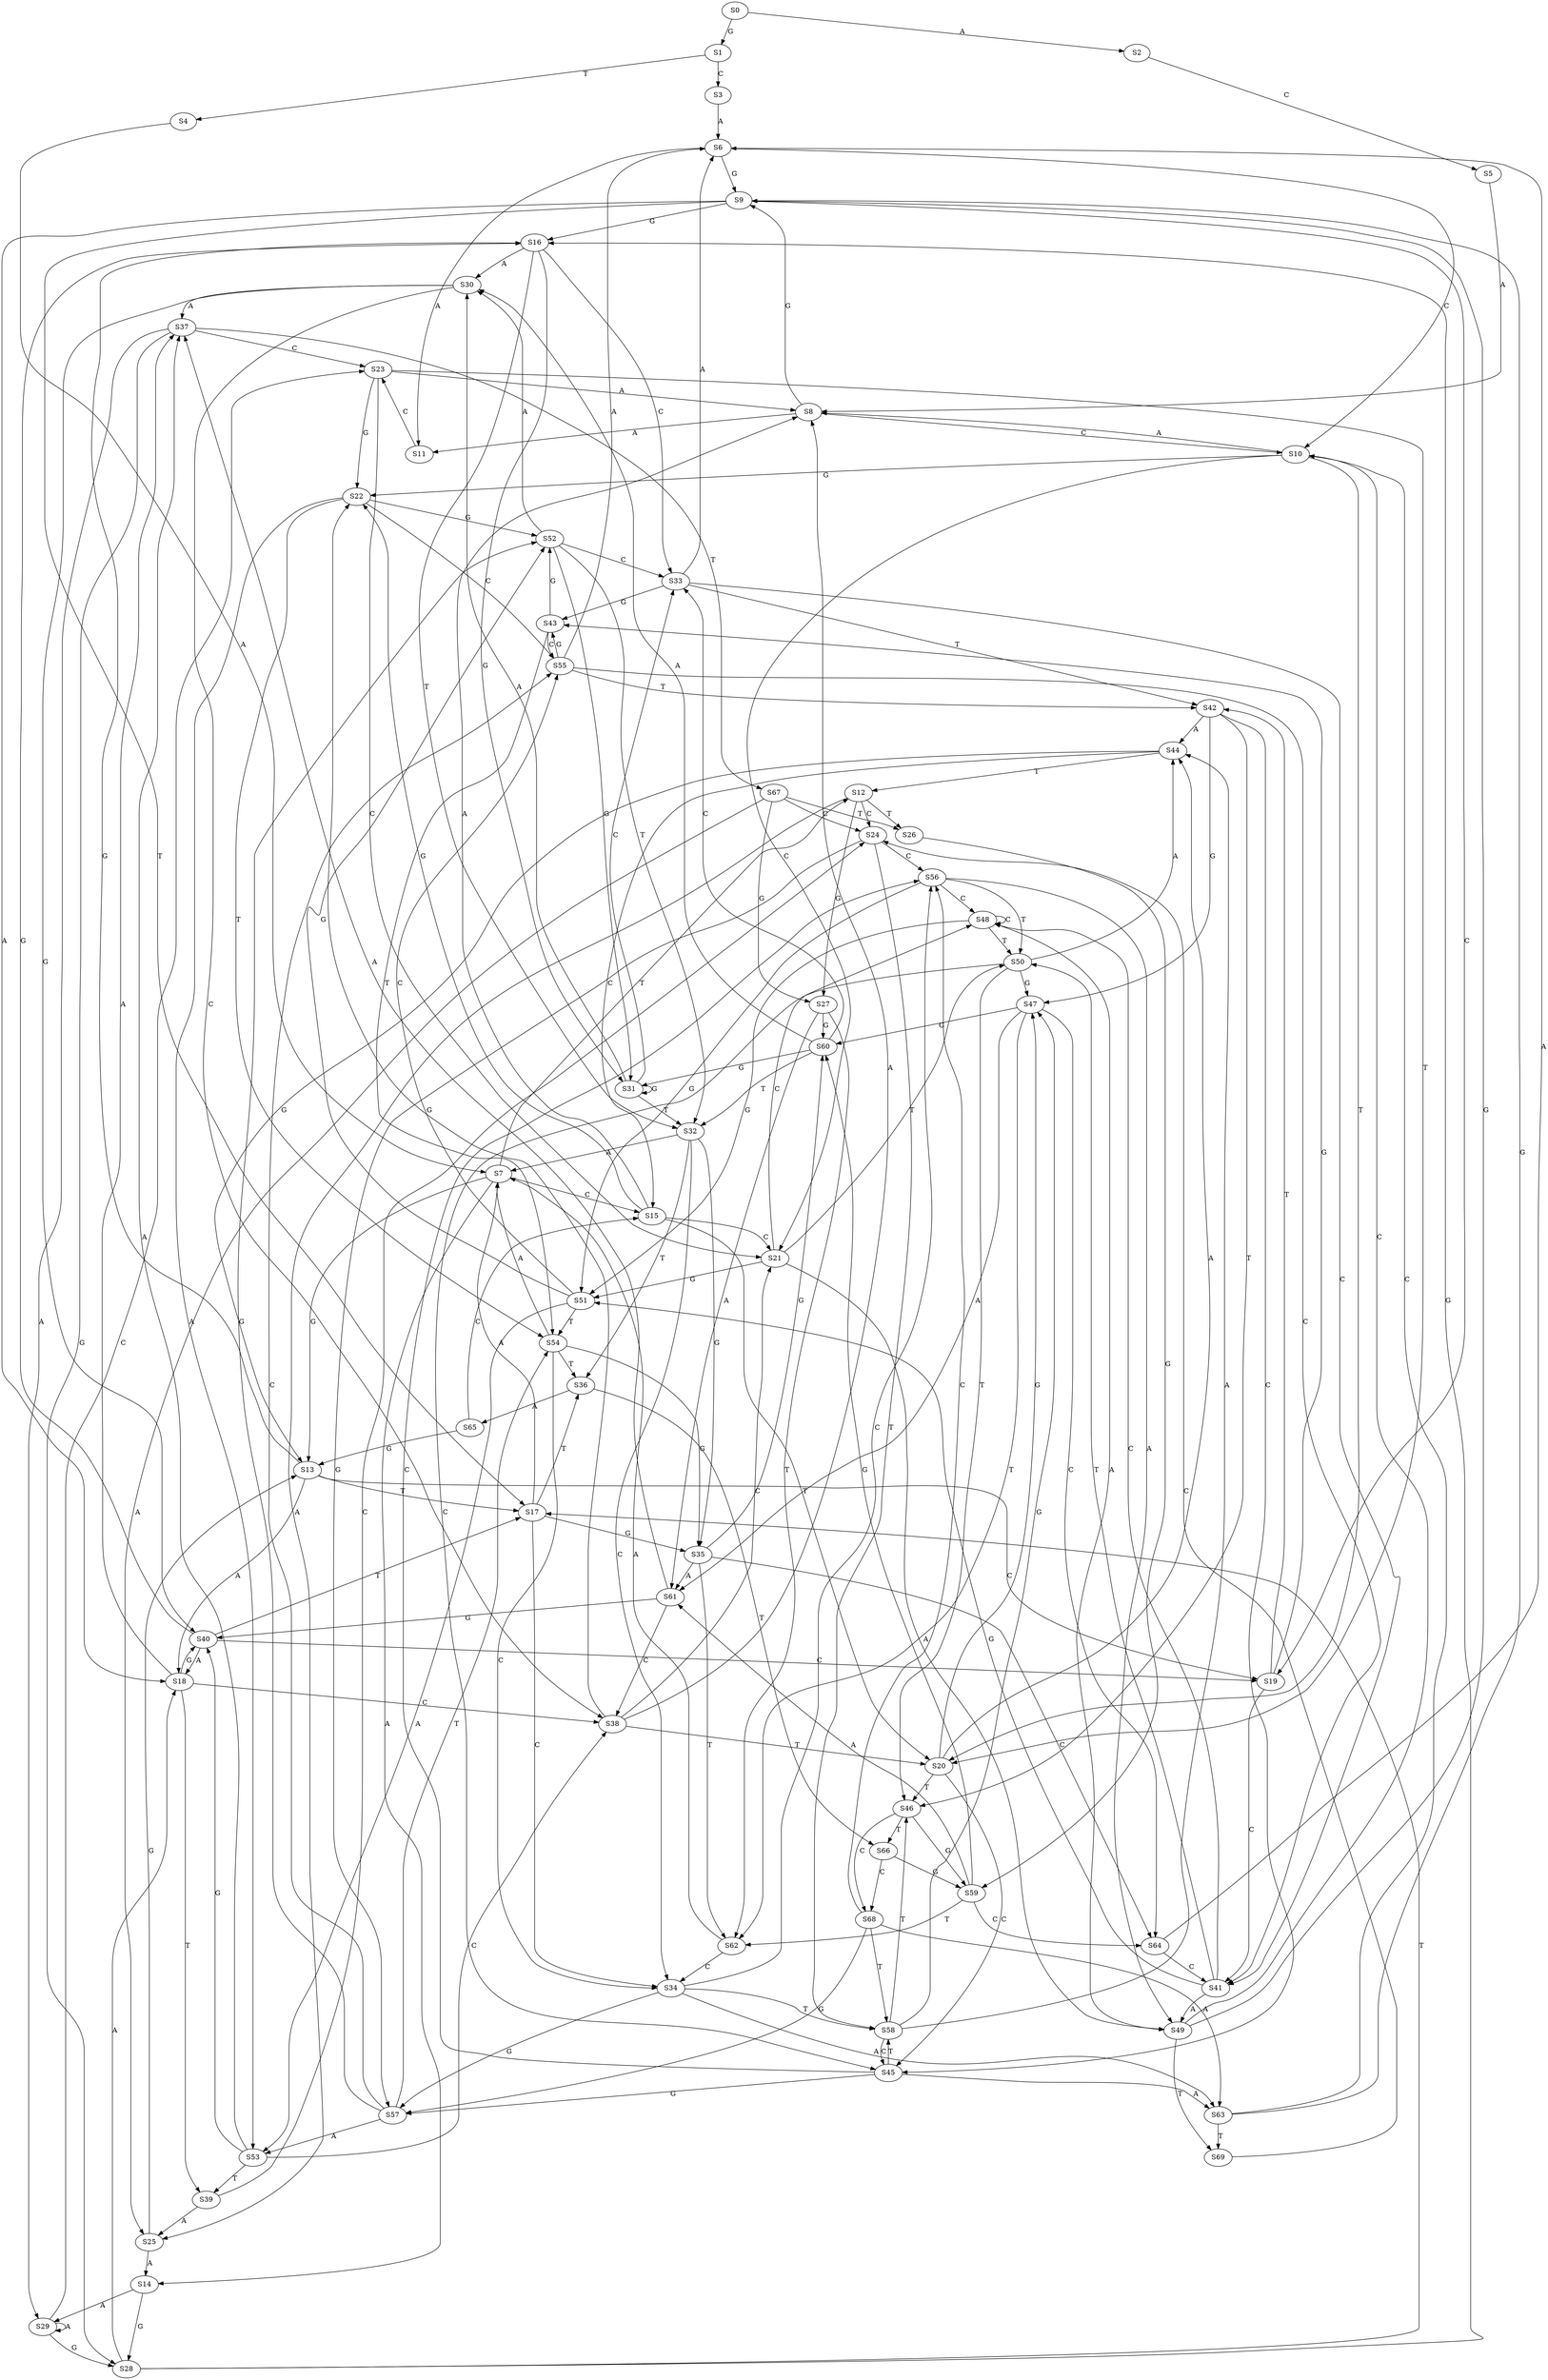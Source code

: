 strict digraph  {
	S0 -> S1 [ label = G ];
	S0 -> S2 [ label = A ];
	S1 -> S3 [ label = C ];
	S1 -> S4 [ label = T ];
	S2 -> S5 [ label = C ];
	S3 -> S6 [ label = A ];
	S4 -> S7 [ label = A ];
	S5 -> S8 [ label = A ];
	S6 -> S9 [ label = G ];
	S6 -> S10 [ label = C ];
	S6 -> S11 [ label = A ];
	S7 -> S12 [ label = T ];
	S7 -> S13 [ label = G ];
	S7 -> S14 [ label = A ];
	S7 -> S15 [ label = C ];
	S8 -> S9 [ label = G ];
	S8 -> S10 [ label = C ];
	S8 -> S11 [ label = A ];
	S9 -> S16 [ label = G ];
	S9 -> S17 [ label = T ];
	S9 -> S18 [ label = A ];
	S9 -> S19 [ label = C ];
	S10 -> S20 [ label = T ];
	S10 -> S21 [ label = C ];
	S10 -> S8 [ label = A ];
	S10 -> S22 [ label = G ];
	S11 -> S23 [ label = C ];
	S12 -> S24 [ label = C ];
	S12 -> S25 [ label = A ];
	S12 -> S26 [ label = T ];
	S12 -> S27 [ label = G ];
	S13 -> S17 [ label = T ];
	S13 -> S18 [ label = A ];
	S13 -> S19 [ label = C ];
	S13 -> S16 [ label = G ];
	S14 -> S28 [ label = G ];
	S14 -> S29 [ label = A ];
	S15 -> S22 [ label = G ];
	S15 -> S20 [ label = T ];
	S15 -> S21 [ label = C ];
	S15 -> S8 [ label = A ];
	S16 -> S30 [ label = A ];
	S16 -> S31 [ label = G ];
	S16 -> S32 [ label = T ];
	S16 -> S33 [ label = C ];
	S17 -> S7 [ label = A ];
	S17 -> S34 [ label = C ];
	S17 -> S35 [ label = G ];
	S17 -> S36 [ label = T ];
	S18 -> S37 [ label = A ];
	S18 -> S38 [ label = C ];
	S18 -> S39 [ label = T ];
	S18 -> S40 [ label = G ];
	S19 -> S41 [ label = C ];
	S19 -> S42 [ label = T ];
	S19 -> S43 [ label = G ];
	S20 -> S44 [ label = A ];
	S20 -> S45 [ label = C ];
	S20 -> S46 [ label = T ];
	S20 -> S47 [ label = G ];
	S21 -> S48 [ label = C ];
	S21 -> S49 [ label = A ];
	S21 -> S50 [ label = T ];
	S21 -> S51 [ label = G ];
	S22 -> S52 [ label = G ];
	S22 -> S53 [ label = A ];
	S22 -> S54 [ label = T ];
	S22 -> S55 [ label = C ];
	S23 -> S8 [ label = A ];
	S23 -> S21 [ label = C ];
	S23 -> S22 [ label = G ];
	S23 -> S20 [ label = T ];
	S24 -> S56 [ label = C ];
	S24 -> S57 [ label = G ];
	S24 -> S58 [ label = T ];
	S25 -> S13 [ label = G ];
	S25 -> S14 [ label = A ];
	S26 -> S59 [ label = G ];
	S27 -> S60 [ label = G ];
	S27 -> S61 [ label = A ];
	S27 -> S62 [ label = T ];
	S28 -> S17 [ label = T ];
	S28 -> S18 [ label = A ];
	S28 -> S16 [ label = G ];
	S29 -> S28 [ label = G ];
	S29 -> S23 [ label = C ];
	S29 -> S29 [ label = A ];
	S30 -> S37 [ label = A ];
	S30 -> S38 [ label = C ];
	S30 -> S40 [ label = G ];
	S31 -> S32 [ label = T ];
	S31 -> S33 [ label = C ];
	S31 -> S31 [ label = G ];
	S31 -> S30 [ label = A ];
	S32 -> S7 [ label = A ];
	S32 -> S34 [ label = C ];
	S32 -> S35 [ label = G ];
	S32 -> S36 [ label = T ];
	S33 -> S42 [ label = T ];
	S33 -> S41 [ label = C ];
	S33 -> S6 [ label = A ];
	S33 -> S43 [ label = G ];
	S34 -> S58 [ label = T ];
	S34 -> S57 [ label = G ];
	S34 -> S63 [ label = A ];
	S34 -> S56 [ label = C ];
	S35 -> S62 [ label = T ];
	S35 -> S60 [ label = G ];
	S35 -> S61 [ label = A ];
	S35 -> S64 [ label = C ];
	S36 -> S65 [ label = A ];
	S36 -> S66 [ label = T ];
	S37 -> S67 [ label = T ];
	S37 -> S23 [ label = C ];
	S37 -> S29 [ label = A ];
	S37 -> S28 [ label = G ];
	S38 -> S20 [ label = T ];
	S38 -> S22 [ label = G ];
	S38 -> S21 [ label = C ];
	S38 -> S8 [ label = A ];
	S39 -> S25 [ label = A ];
	S39 -> S24 [ label = C ];
	S40 -> S17 [ label = T ];
	S40 -> S18 [ label = A ];
	S40 -> S16 [ label = G ];
	S40 -> S19 [ label = C ];
	S41 -> S51 [ label = G ];
	S41 -> S49 [ label = A ];
	S41 -> S50 [ label = T ];
	S41 -> S48 [ label = C ];
	S42 -> S44 [ label = A ];
	S42 -> S45 [ label = C ];
	S42 -> S46 [ label = T ];
	S42 -> S47 [ label = G ];
	S43 -> S52 [ label = G ];
	S43 -> S55 [ label = C ];
	S43 -> S54 [ label = T ];
	S44 -> S13 [ label = G ];
	S44 -> S12 [ label = T ];
	S44 -> S15 [ label = C ];
	S45 -> S58 [ label = T ];
	S45 -> S57 [ label = G ];
	S45 -> S56 [ label = C ];
	S45 -> S63 [ label = A ];
	S46 -> S68 [ label = C ];
	S46 -> S66 [ label = T ];
	S46 -> S59 [ label = G ];
	S47 -> S61 [ label = A ];
	S47 -> S64 [ label = C ];
	S47 -> S60 [ label = G ];
	S47 -> S62 [ label = T ];
	S48 -> S51 [ label = G ];
	S48 -> S48 [ label = C ];
	S48 -> S49 [ label = A ];
	S48 -> S50 [ label = T ];
	S49 -> S9 [ label = G ];
	S49 -> S69 [ label = T ];
	S49 -> S10 [ label = C ];
	S50 -> S47 [ label = G ];
	S50 -> S44 [ label = A ];
	S50 -> S45 [ label = C ];
	S50 -> S46 [ label = T ];
	S51 -> S53 [ label = A ];
	S51 -> S52 [ label = G ];
	S51 -> S54 [ label = T ];
	S51 -> S55 [ label = C ];
	S52 -> S30 [ label = A ];
	S52 -> S31 [ label = G ];
	S52 -> S33 [ label = C ];
	S52 -> S32 [ label = T ];
	S53 -> S37 [ label = A ];
	S53 -> S38 [ label = C ];
	S53 -> S40 [ label = G ];
	S53 -> S39 [ label = T ];
	S54 -> S34 [ label = C ];
	S54 -> S7 [ label = A ];
	S54 -> S35 [ label = G ];
	S54 -> S36 [ label = T ];
	S55 -> S43 [ label = G ];
	S55 -> S42 [ label = T ];
	S55 -> S41 [ label = C ];
	S55 -> S6 [ label = A ];
	S56 -> S48 [ label = C ];
	S56 -> S49 [ label = A ];
	S56 -> S50 [ label = T ];
	S56 -> S51 [ label = G ];
	S57 -> S52 [ label = G ];
	S57 -> S54 [ label = T ];
	S57 -> S55 [ label = C ];
	S57 -> S53 [ label = A ];
	S58 -> S47 [ label = G ];
	S58 -> S45 [ label = C ];
	S58 -> S44 [ label = A ];
	S58 -> S46 [ label = T ];
	S59 -> S60 [ label = G ];
	S59 -> S64 [ label = C ];
	S59 -> S62 [ label = T ];
	S59 -> S61 [ label = A ];
	S60 -> S31 [ label = G ];
	S60 -> S33 [ label = C ];
	S60 -> S30 [ label = A ];
	S60 -> S32 [ label = T ];
	S61 -> S40 [ label = G ];
	S61 -> S38 [ label = C ];
	S61 -> S37 [ label = A ];
	S62 -> S34 [ label = C ];
	S62 -> S7 [ label = A ];
	S63 -> S69 [ label = T ];
	S63 -> S10 [ label = C ];
	S63 -> S9 [ label = G ];
	S64 -> S41 [ label = C ];
	S64 -> S6 [ label = A ];
	S65 -> S15 [ label = C ];
	S65 -> S13 [ label = G ];
	S66 -> S59 [ label = G ];
	S66 -> S68 [ label = C ];
	S67 -> S25 [ label = A ];
	S67 -> S24 [ label = C ];
	S67 -> S27 [ label = G ];
	S67 -> S26 [ label = T ];
	S68 -> S63 [ label = A ];
	S68 -> S58 [ label = T ];
	S68 -> S56 [ label = C ];
	S68 -> S57 [ label = G ];
	S69 -> S24 [ label = C ];
}
